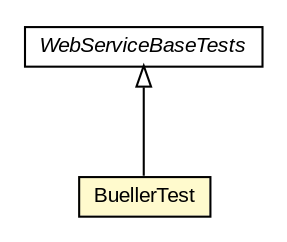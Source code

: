 #!/usr/local/bin/dot
#
# Class diagram 
# Generated by UMLGraph version R5_6-24-gf6e263 (http://www.umlgraph.org/)
#

digraph G {
	edge [fontname="arial",fontsize=10,labelfontname="arial",labelfontsize=10];
	node [fontname="arial",fontsize=10,shape=plaintext];
	nodesep=0.25;
	ranksep=0.5;
	// org.miloss.fgsms.bueller.BuellerTest
	c1060 [label=<<table title="org.miloss.fgsms.bueller.BuellerTest" border="0" cellborder="1" cellspacing="0" cellpadding="2" port="p" bgcolor="lemonChiffon" href="./BuellerTest.html">
		<tr><td><table border="0" cellspacing="0" cellpadding="1">
<tr><td align="center" balign="center"> BuellerTest </td></tr>
		</table></td></tr>
		</table>>, URL="./BuellerTest.html", fontname="arial", fontcolor="black", fontsize=10.0];
	//org.miloss.fgsms.bueller.BuellerTest extends org.miloss.fgsms.test.WebServiceBaseTests
	c1065:p -> c1060:p [dir=back,arrowtail=empty];
	// org.miloss.fgsms.test.WebServiceBaseTests
	c1065 [label=<<table title="org.miloss.fgsms.test.WebServiceBaseTests" border="0" cellborder="1" cellspacing="0" cellpadding="2" port="p" href="http://java.sun.com/j2se/1.4.2/docs/api/org/miloss/fgsms/test/WebServiceBaseTests.html">
		<tr><td><table border="0" cellspacing="0" cellpadding="1">
<tr><td align="center" balign="center"><font face="arial italic"> WebServiceBaseTests </font></td></tr>
		</table></td></tr>
		</table>>, URL="http://java.sun.com/j2se/1.4.2/docs/api/org/miloss/fgsms/test/WebServiceBaseTests.html", fontname="arial", fontcolor="black", fontsize=10.0];
}

